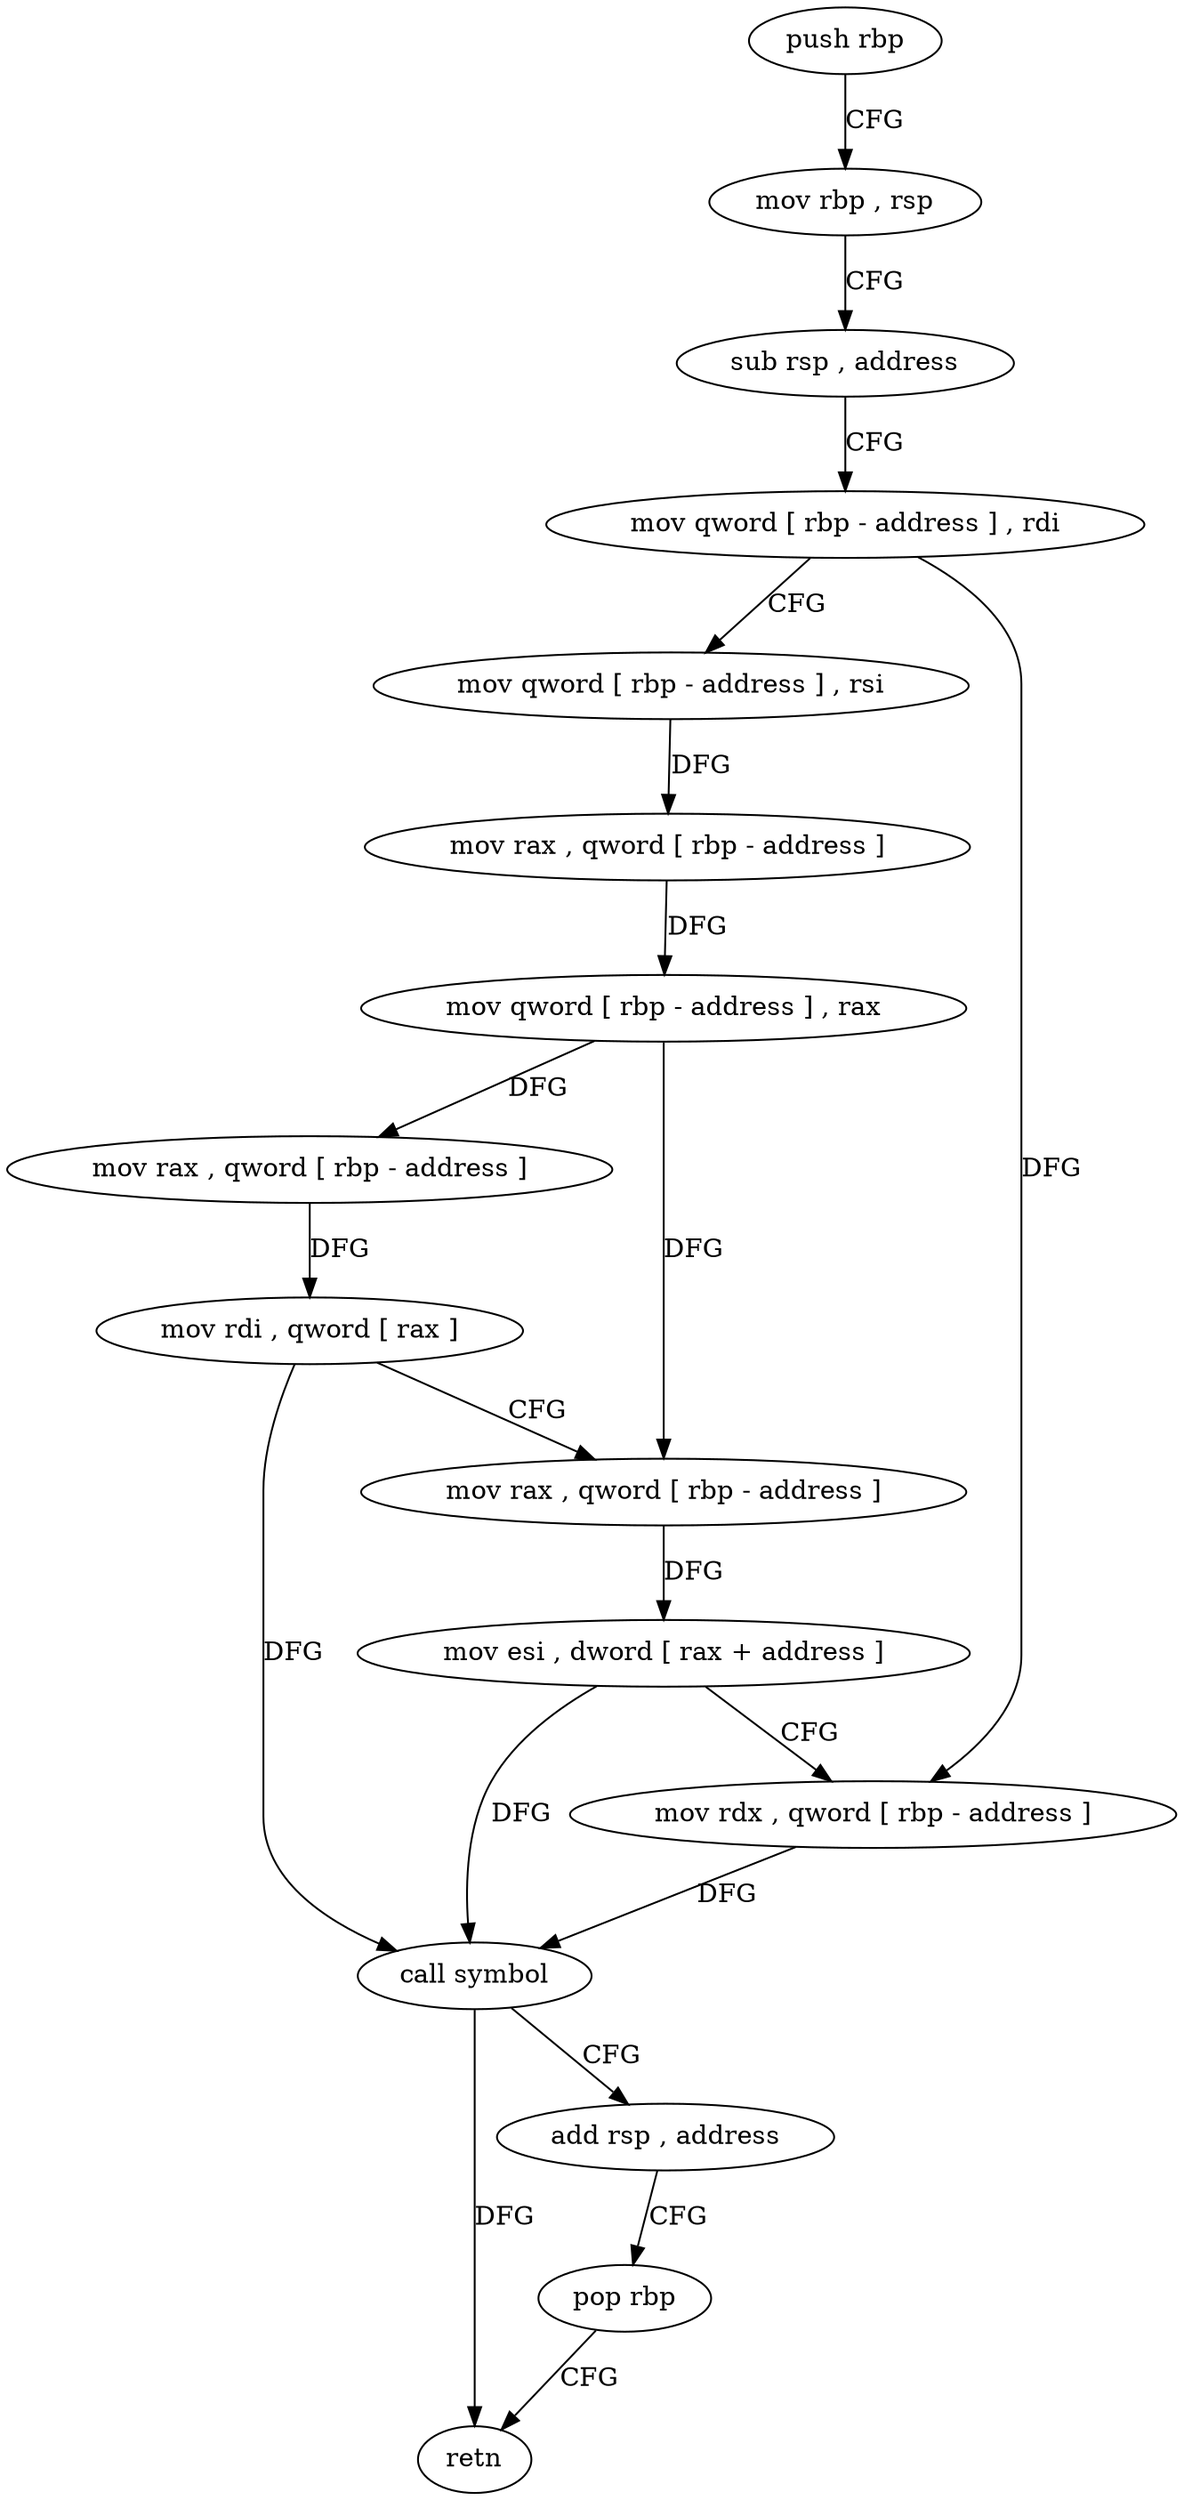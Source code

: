 digraph "func" {
"4245904" [label = "push rbp" ]
"4245905" [label = "mov rbp , rsp" ]
"4245908" [label = "sub rsp , address" ]
"4245912" [label = "mov qword [ rbp - address ] , rdi" ]
"4245916" [label = "mov qword [ rbp - address ] , rsi" ]
"4245920" [label = "mov rax , qword [ rbp - address ]" ]
"4245924" [label = "mov qword [ rbp - address ] , rax" ]
"4245928" [label = "mov rax , qword [ rbp - address ]" ]
"4245932" [label = "mov rdi , qword [ rax ]" ]
"4245935" [label = "mov rax , qword [ rbp - address ]" ]
"4245939" [label = "mov esi , dword [ rax + address ]" ]
"4245942" [label = "mov rdx , qword [ rbp - address ]" ]
"4245946" [label = "call symbol" ]
"4245951" [label = "add rsp , address" ]
"4245955" [label = "pop rbp" ]
"4245956" [label = "retn" ]
"4245904" -> "4245905" [ label = "CFG" ]
"4245905" -> "4245908" [ label = "CFG" ]
"4245908" -> "4245912" [ label = "CFG" ]
"4245912" -> "4245916" [ label = "CFG" ]
"4245912" -> "4245942" [ label = "DFG" ]
"4245916" -> "4245920" [ label = "DFG" ]
"4245920" -> "4245924" [ label = "DFG" ]
"4245924" -> "4245928" [ label = "DFG" ]
"4245924" -> "4245935" [ label = "DFG" ]
"4245928" -> "4245932" [ label = "DFG" ]
"4245932" -> "4245935" [ label = "CFG" ]
"4245932" -> "4245946" [ label = "DFG" ]
"4245935" -> "4245939" [ label = "DFG" ]
"4245939" -> "4245942" [ label = "CFG" ]
"4245939" -> "4245946" [ label = "DFG" ]
"4245942" -> "4245946" [ label = "DFG" ]
"4245946" -> "4245951" [ label = "CFG" ]
"4245946" -> "4245956" [ label = "DFG" ]
"4245951" -> "4245955" [ label = "CFG" ]
"4245955" -> "4245956" [ label = "CFG" ]
}
